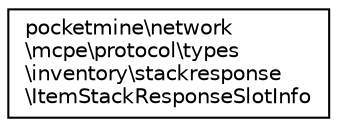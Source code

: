 digraph "Graphical Class Hierarchy"
{
 // INTERACTIVE_SVG=YES
 // LATEX_PDF_SIZE
  edge [fontname="Helvetica",fontsize="10",labelfontname="Helvetica",labelfontsize="10"];
  node [fontname="Helvetica",fontsize="10",shape=record];
  rankdir="LR";
  Node0 [label="pocketmine\\network\l\\mcpe\\protocol\\types\l\\inventory\\stackresponse\l\\ItemStackResponseSlotInfo",height=0.2,width=0.4,color="black", fillcolor="white", style="filled",URL="$d9/de0/classpocketmine_1_1network_1_1mcpe_1_1protocol_1_1types_1_1inventory_1_1stackresponse_1_1_item_stack_response_slot_info.html",tooltip=" "];
}
